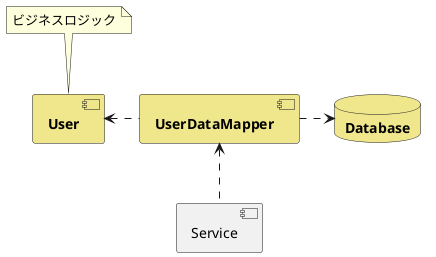 @startuml

[Service] as MapperService
[**User**] as MapperUser #Khaki
[**UserDataMapper**] as MapperComponent #Khaki
database "**Database**" as MapperDatabase #Khaki {
}

MapperService .up.> MapperComponent
MapperComponent .left.> MapperUser
MapperComponent .right.> MapperDatabase

note top of MapperUser: ビジネスロジック

@enduml
